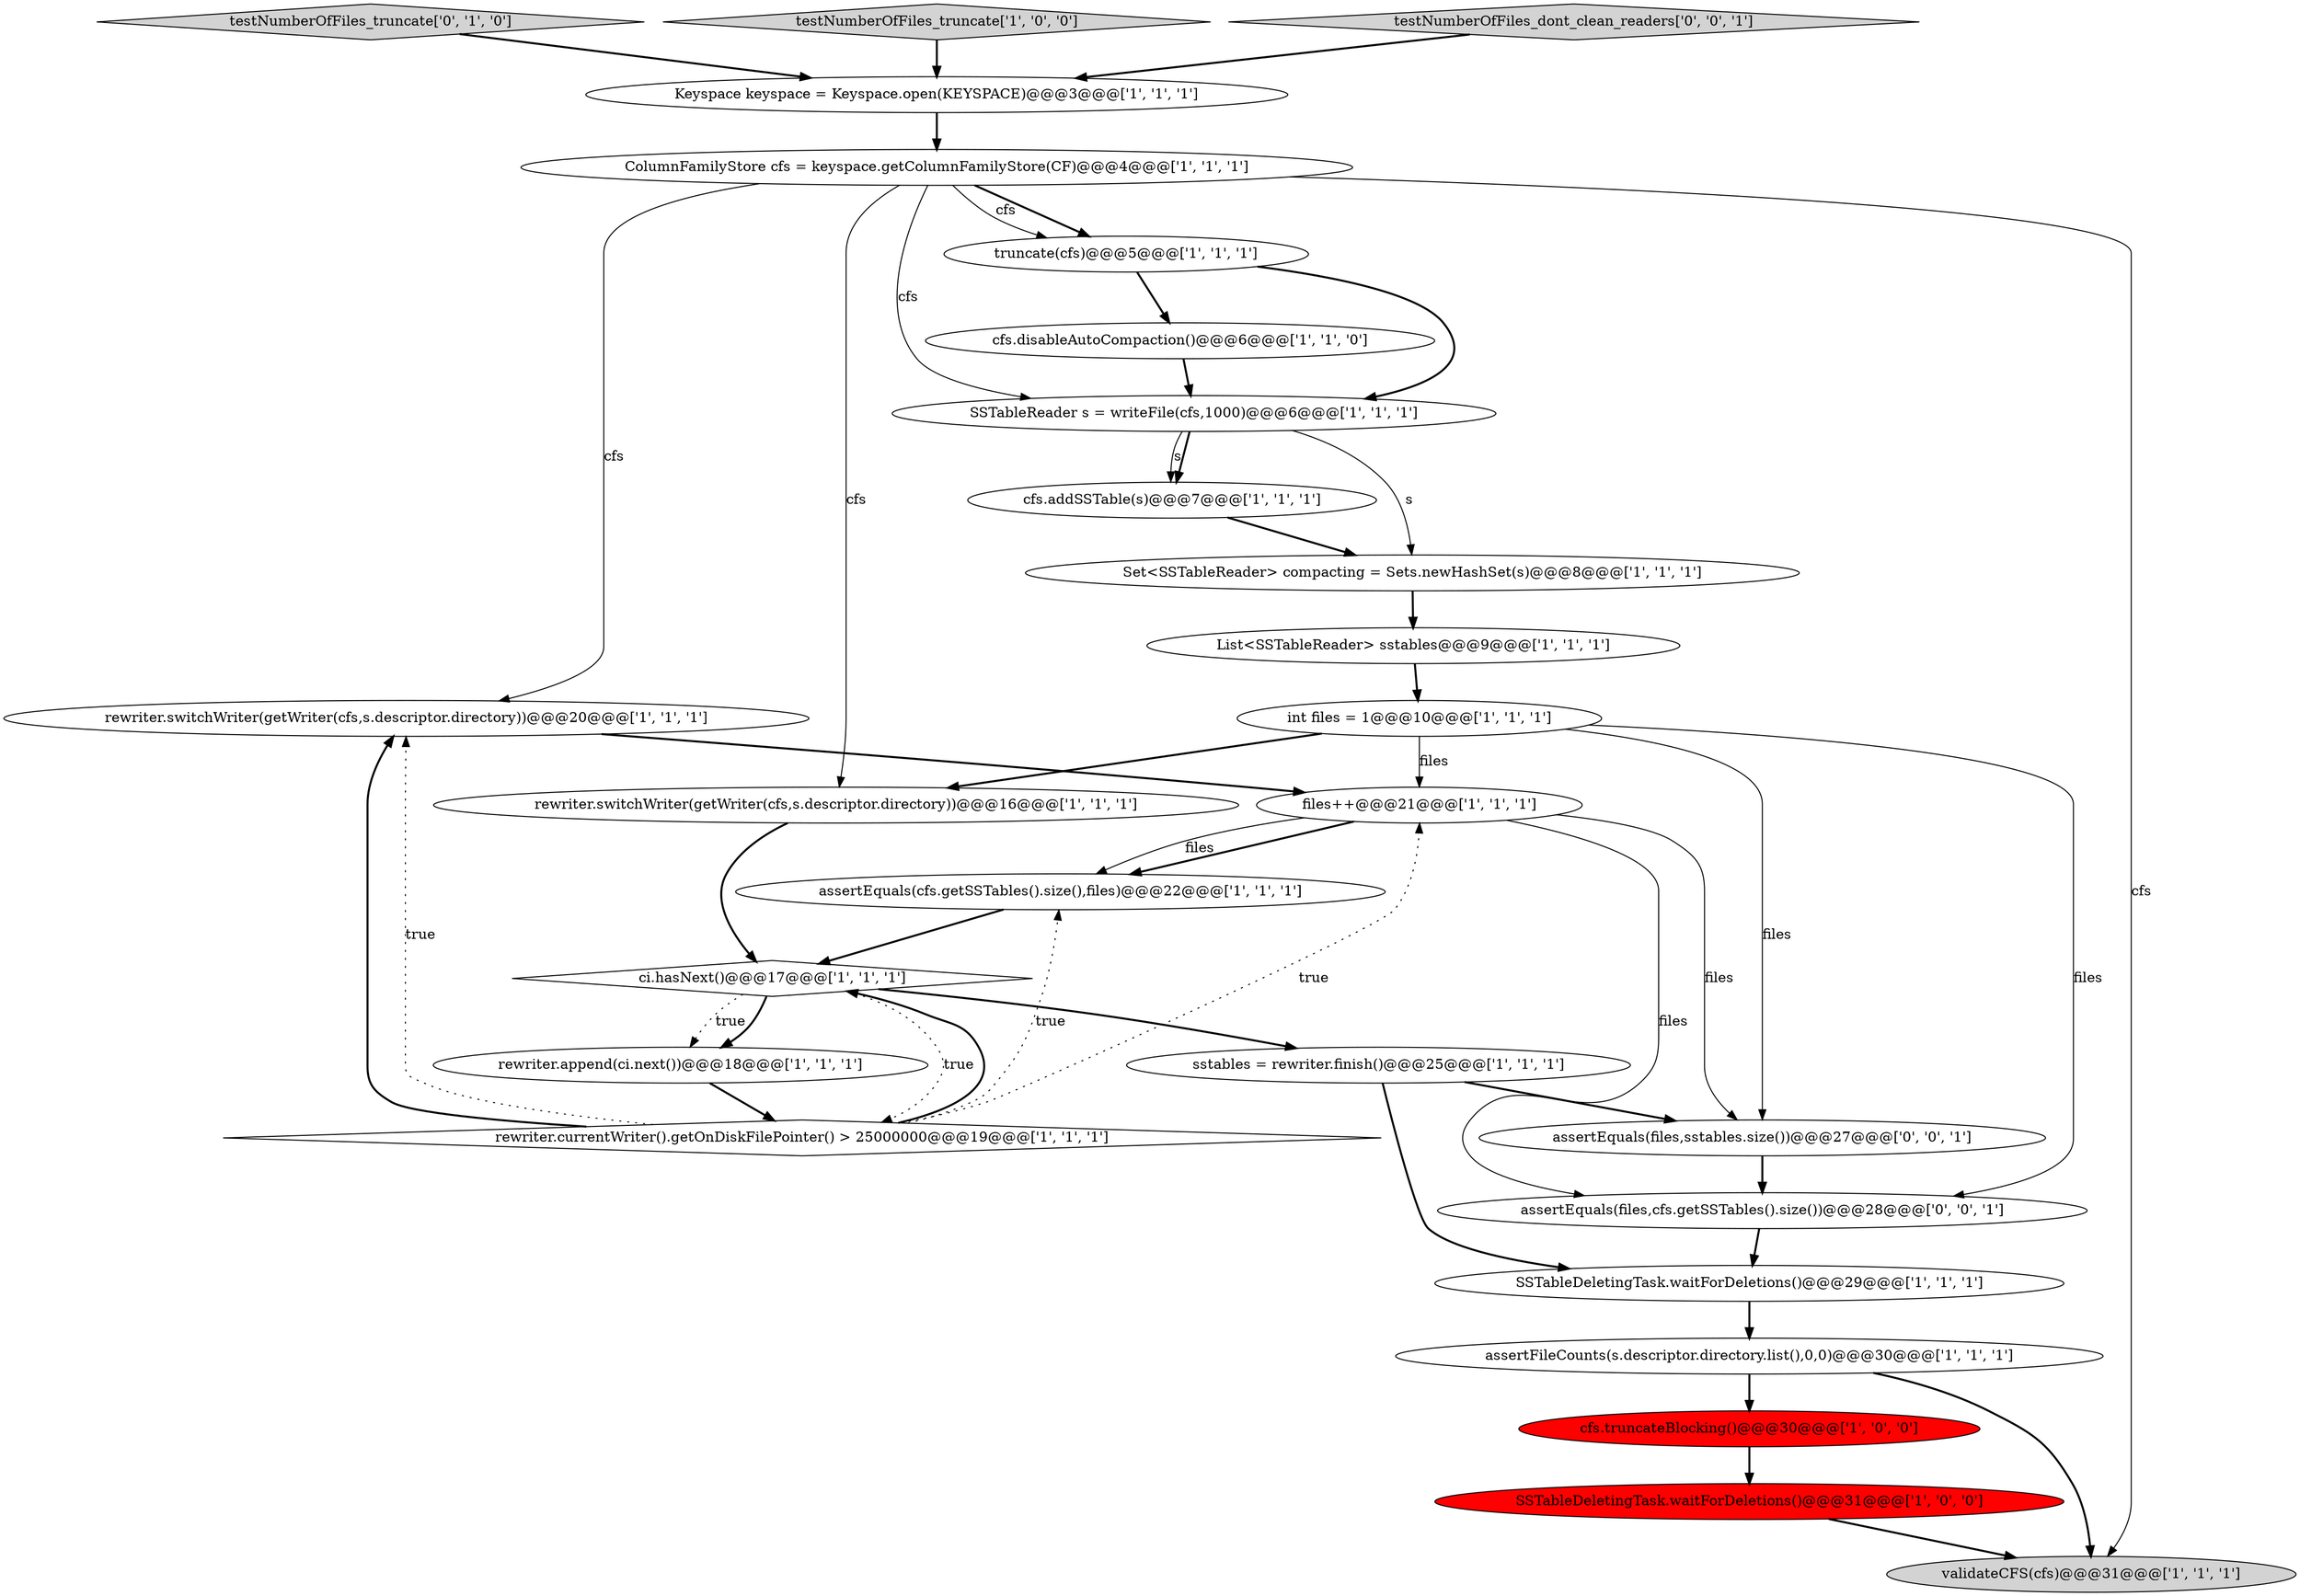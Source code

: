 digraph {
3 [style = filled, label = "ColumnFamilyStore cfs = keyspace.getColumnFamilyStore(CF)@@@4@@@['1', '1', '1']", fillcolor = white, shape = ellipse image = "AAA0AAABBB1BBB"];
24 [style = filled, label = "assertEquals(files,cfs.getSSTables().size())@@@28@@@['0', '0', '1']", fillcolor = white, shape = ellipse image = "AAA0AAABBB3BBB"];
25 [style = filled, label = "assertEquals(files,sstables.size())@@@27@@@['0', '0', '1']", fillcolor = white, shape = ellipse image = "AAA0AAABBB3BBB"];
2 [style = filled, label = "SSTableDeletingTask.waitForDeletions()@@@29@@@['1', '1', '1']", fillcolor = white, shape = ellipse image = "AAA0AAABBB1BBB"];
5 [style = filled, label = "assertFileCounts(s.descriptor.directory.list(),0,0)@@@30@@@['1', '1', '1']", fillcolor = white, shape = ellipse image = "AAA0AAABBB1BBB"];
13 [style = filled, label = "rewriter.switchWriter(getWriter(cfs,s.descriptor.directory))@@@20@@@['1', '1', '1']", fillcolor = white, shape = ellipse image = "AAA0AAABBB1BBB"];
15 [style = filled, label = "sstables = rewriter.finish()@@@25@@@['1', '1', '1']", fillcolor = white, shape = ellipse image = "AAA0AAABBB1BBB"];
7 [style = filled, label = "SSTableReader s = writeFile(cfs,1000)@@@6@@@['1', '1', '1']", fillcolor = white, shape = ellipse image = "AAA0AAABBB1BBB"];
8 [style = filled, label = "cfs.addSSTable(s)@@@7@@@['1', '1', '1']", fillcolor = white, shape = ellipse image = "AAA0AAABBB1BBB"];
0 [style = filled, label = "files++@@@21@@@['1', '1', '1']", fillcolor = white, shape = ellipse image = "AAA0AAABBB1BBB"];
10 [style = filled, label = "rewriter.switchWriter(getWriter(cfs,s.descriptor.directory))@@@16@@@['1', '1', '1']", fillcolor = white, shape = ellipse image = "AAA0AAABBB1BBB"];
4 [style = filled, label = "Set<SSTableReader> compacting = Sets.newHashSet(s)@@@8@@@['1', '1', '1']", fillcolor = white, shape = ellipse image = "AAA0AAABBB1BBB"];
1 [style = filled, label = "assertEquals(cfs.getSSTables().size(),files)@@@22@@@['1', '1', '1']", fillcolor = white, shape = ellipse image = "AAA0AAABBB1BBB"];
22 [style = filled, label = "validateCFS(cfs)@@@31@@@['1', '1', '1']", fillcolor = lightgray, shape = ellipse image = "AAA0AAABBB1BBB"];
9 [style = filled, label = "Keyspace keyspace = Keyspace.open(KEYSPACE)@@@3@@@['1', '1', '1']", fillcolor = white, shape = ellipse image = "AAA0AAABBB1BBB"];
23 [style = filled, label = "testNumberOfFiles_truncate['0', '1', '0']", fillcolor = lightgray, shape = diamond image = "AAA0AAABBB2BBB"];
11 [style = filled, label = "rewriter.append(ci.next())@@@18@@@['1', '1', '1']", fillcolor = white, shape = ellipse image = "AAA0AAABBB1BBB"];
21 [style = filled, label = "ci.hasNext()@@@17@@@['1', '1', '1']", fillcolor = white, shape = diamond image = "AAA0AAABBB1BBB"];
18 [style = filled, label = "rewriter.currentWriter().getOnDiskFilePointer() > 25000000@@@19@@@['1', '1', '1']", fillcolor = white, shape = diamond image = "AAA0AAABBB1BBB"];
6 [style = filled, label = "cfs.truncateBlocking()@@@30@@@['1', '0', '0']", fillcolor = red, shape = ellipse image = "AAA1AAABBB1BBB"];
20 [style = filled, label = "List<SSTableReader> sstables@@@9@@@['1', '1', '1']", fillcolor = white, shape = ellipse image = "AAA0AAABBB1BBB"];
17 [style = filled, label = "int files = 1@@@10@@@['1', '1', '1']", fillcolor = white, shape = ellipse image = "AAA0AAABBB1BBB"];
12 [style = filled, label = "testNumberOfFiles_truncate['1', '0', '0']", fillcolor = lightgray, shape = diamond image = "AAA0AAABBB1BBB"];
16 [style = filled, label = "cfs.disableAutoCompaction()@@@6@@@['1', '1', '0']", fillcolor = white, shape = ellipse image = "AAA0AAABBB1BBB"];
26 [style = filled, label = "testNumberOfFiles_dont_clean_readers['0', '0', '1']", fillcolor = lightgray, shape = diamond image = "AAA0AAABBB3BBB"];
14 [style = filled, label = "truncate(cfs)@@@5@@@['1', '1', '1']", fillcolor = white, shape = ellipse image = "AAA0AAABBB1BBB"];
19 [style = filled, label = "SSTableDeletingTask.waitForDeletions()@@@31@@@['1', '0', '0']", fillcolor = red, shape = ellipse image = "AAA1AAABBB1BBB"];
14->16 [style = bold, label=""];
17->10 [style = bold, label=""];
3->13 [style = solid, label="cfs"];
15->2 [style = bold, label=""];
2->5 [style = bold, label=""];
20->17 [style = bold, label=""];
24->2 [style = bold, label=""];
21->11 [style = dotted, label="true"];
21->18 [style = dotted, label="true"];
15->25 [style = bold, label=""];
0->24 [style = solid, label="files"];
21->15 [style = bold, label=""];
18->1 [style = dotted, label="true"];
3->14 [style = bold, label=""];
3->22 [style = solid, label="cfs"];
16->7 [style = bold, label=""];
7->4 [style = solid, label="s"];
26->9 [style = bold, label=""];
0->25 [style = solid, label="files"];
10->21 [style = bold, label=""];
6->19 [style = bold, label=""];
7->8 [style = bold, label=""];
12->9 [style = bold, label=""];
11->18 [style = bold, label=""];
3->14 [style = solid, label="cfs"];
14->7 [style = bold, label=""];
25->24 [style = bold, label=""];
3->7 [style = solid, label="cfs"];
3->10 [style = solid, label="cfs"];
5->6 [style = bold, label=""];
21->11 [style = bold, label=""];
1->21 [style = bold, label=""];
0->1 [style = bold, label=""];
0->1 [style = solid, label="files"];
7->8 [style = solid, label="s"];
4->20 [style = bold, label=""];
17->0 [style = solid, label="files"];
18->13 [style = bold, label=""];
17->25 [style = solid, label="files"];
9->3 [style = bold, label=""];
18->0 [style = dotted, label="true"];
8->4 [style = bold, label=""];
18->21 [style = bold, label=""];
5->22 [style = bold, label=""];
19->22 [style = bold, label=""];
23->9 [style = bold, label=""];
17->24 [style = solid, label="files"];
13->0 [style = bold, label=""];
18->13 [style = dotted, label="true"];
}
